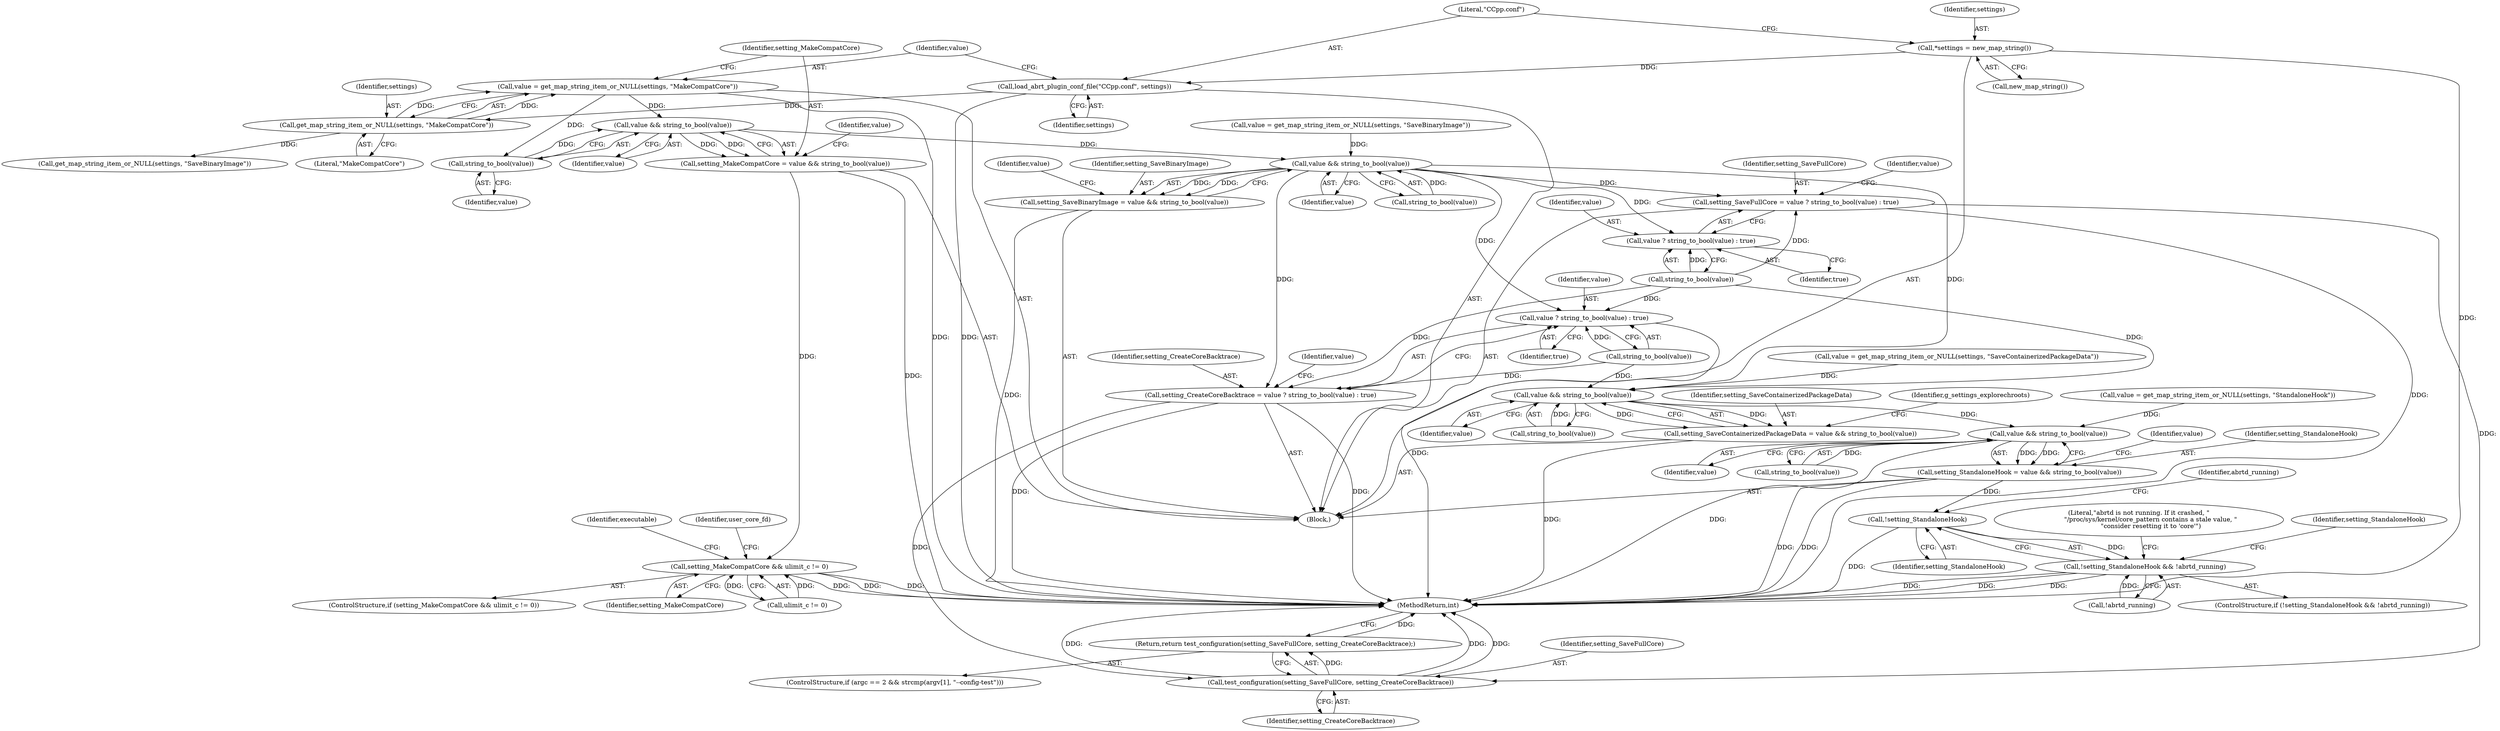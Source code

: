 digraph "0_abrt_3c1b60cfa62d39e5fff5a53a5bc53dae189e740e@pointer" {
"1000201" [label="(Call,value && string_to_bool(value))"];
"1000194" [label="(Call,value = get_map_string_item_or_NULL(settings, \"MakeCompatCore\"))"];
"1000196" [label="(Call,get_map_string_item_or_NULL(settings, \"MakeCompatCore\"))"];
"1000190" [label="(Call,load_abrt_plugin_conf_file(\"CCpp.conf\", settings))"];
"1000187" [label="(Call,*settings = new_map_string())"];
"1000203" [label="(Call,string_to_bool(value))"];
"1000199" [label="(Call,setting_MakeCompatCore = value && string_to_bool(value))"];
"1000562" [label="(Call,setting_MakeCompatCore && ulimit_c != 0)"];
"1000212" [label="(Call,value && string_to_bool(value))"];
"1000210" [label="(Call,setting_SaveBinaryImage = value && string_to_bool(value))"];
"1000221" [label="(Call,setting_SaveFullCore = value ? string_to_bool(value) : true)"];
"1000297" [label="(Call,test_configuration(setting_SaveFullCore, setting_CreateCoreBacktrace))"];
"1000296" [label="(Return,return test_configuration(setting_SaveFullCore, setting_CreateCoreBacktrace);)"];
"1000223" [label="(Call,value ? string_to_bool(value) : true)"];
"1000233" [label="(Call,setting_CreateCoreBacktrace = value ? string_to_bool(value) : true)"];
"1000235" [label="(Call,value ? string_to_bool(value) : true)"];
"1000247" [label="(Call,value && string_to_bool(value))"];
"1000245" [label="(Call,setting_SaveContainerizedPackageData = value && string_to_bool(value))"];
"1000269" [label="(Call,value && string_to_bool(value))"];
"1000267" [label="(Call,setting_StandaloneHook = value && string_to_bool(value))"];
"1000614" [label="(Call,!setting_StandaloneHook)"];
"1000613" [label="(Call,!setting_StandaloneHook && !abrtd_running)"];
"1000214" [label="(Call,string_to_bool(value))"];
"1000199" [label="(Call,setting_MakeCompatCore = value && string_to_bool(value))"];
"1000253" [label="(Identifier,g_settings_explorechroots)"];
"1000217" [label="(Identifier,value)"];
"1000269" [label="(Call,value && string_to_bool(value))"];
"1000267" [label="(Call,setting_StandaloneHook = value && string_to_bool(value))"];
"1000213" [label="(Identifier,value)"];
"1000297" [label="(Call,test_configuration(setting_SaveFullCore, setting_CreateCoreBacktrace))"];
"1000274" [label="(Identifier,value)"];
"1000211" [label="(Identifier,setting_SaveBinaryImage)"];
"1000562" [label="(Call,setting_MakeCompatCore && ulimit_c != 0)"];
"1000200" [label="(Identifier,setting_MakeCompatCore)"];
"1000246" [label="(Identifier,setting_SaveContainerizedPackageData)"];
"1000271" [label="(Call,string_to_bool(value))"];
"1000207" [label="(Call,get_map_string_item_or_NULL(settings, \"SaveBinaryImage\"))"];
"1000202" [label="(Identifier,value)"];
"1000245" [label="(Call,setting_SaveContainerizedPackageData = value && string_to_bool(value))"];
"1000286" [label="(ControlStructure,if (argc == 2 && strcmp(argv[1], \"--config-test\")))"];
"1000563" [label="(Identifier,setting_MakeCompatCore)"];
"1000268" [label="(Identifier,setting_StandaloneHook)"];
"1000235" [label="(Call,value ? string_to_bool(value) : true)"];
"1000580" [label="(Identifier,executable)"];
"1000298" [label="(Identifier,setting_SaveFullCore)"];
"1000212" [label="(Call,value && string_to_bool(value))"];
"1000203" [label="(Call,string_to_bool(value))"];
"1000613" [label="(Call,!setting_StandaloneHook && !abrtd_running)"];
"1000615" [label="(Identifier,setting_StandaloneHook)"];
"1000224" [label="(Identifier,value)"];
"1000201" [label="(Call,value && string_to_bool(value))"];
"1000262" [label="(Call,value = get_map_string_item_or_NULL(settings, \"StandaloneHook\"))"];
"1000616" [label="(Call,!abrtd_running)"];
"1000210" [label="(Call,setting_SaveBinaryImage = value && string_to_bool(value))"];
"1000568" [label="(Identifier,user_core_fd)"];
"1000249" [label="(Call,string_to_bool(value))"];
"1000296" [label="(Return,return test_configuration(setting_SaveFullCore, setting_CreateCoreBacktrace);)"];
"1000247" [label="(Call,value && string_to_bool(value))"];
"1000189" [label="(Call,new_map_string())"];
"1000206" [label="(Identifier,value)"];
"1000240" [label="(Call,value = get_map_string_item_or_NULL(settings, \"SaveContainerizedPackageData\"))"];
"1000241" [label="(Identifier,value)"];
"1000564" [label="(Call,ulimit_c != 0)"];
"1000237" [label="(Call,string_to_bool(value))"];
"1000270" [label="(Identifier,value)"];
"1000185" [label="(Block,)"];
"1000620" [label="(Literal,\"abrtd is not running. If it crashed, \"\n            \"/proc/sys/kernel/core_pattern contains a stale value, \"\n            \"consider resetting it to 'core'\")"];
"1000617" [label="(Identifier,abrtd_running)"];
"1000236" [label="(Identifier,value)"];
"1000627" [label="(Identifier,setting_StandaloneHook)"];
"1000198" [label="(Literal,\"MakeCompatCore\")"];
"1000233" [label="(Call,setting_CreateCoreBacktrace = value ? string_to_bool(value) : true)"];
"1000222" [label="(Identifier,setting_SaveFullCore)"];
"1000248" [label="(Identifier,value)"];
"1000299" [label="(Identifier,setting_CreateCoreBacktrace)"];
"1000612" [label="(ControlStructure,if (!setting_StandaloneHook && !abrtd_running))"];
"1000187" [label="(Call,*settings = new_map_string())"];
"1000191" [label="(Literal,\"CCpp.conf\")"];
"1000188" [label="(Identifier,settings)"];
"1000192" [label="(Identifier,settings)"];
"1000196" [label="(Call,get_map_string_item_or_NULL(settings, \"MakeCompatCore\"))"];
"1000223" [label="(Call,value ? string_to_bool(value) : true)"];
"1000190" [label="(Call,load_abrt_plugin_conf_file(\"CCpp.conf\", settings))"];
"1000227" [label="(Identifier,true)"];
"1000229" [label="(Identifier,value)"];
"1000225" [label="(Call,string_to_bool(value))"];
"1000204" [label="(Identifier,value)"];
"1000205" [label="(Call,value = get_map_string_item_or_NULL(settings, \"SaveBinaryImage\"))"];
"1000561" [label="(ControlStructure,if (setting_MakeCompatCore && ulimit_c != 0))"];
"1000234" [label="(Identifier,setting_CreateCoreBacktrace)"];
"1000197" [label="(Identifier,settings)"];
"1000239" [label="(Identifier,true)"];
"1000195" [label="(Identifier,value)"];
"1000614" [label="(Call,!setting_StandaloneHook)"];
"1000221" [label="(Call,setting_SaveFullCore = value ? string_to_bool(value) : true)"];
"1000194" [label="(Call,value = get_map_string_item_or_NULL(settings, \"MakeCompatCore\"))"];
"1001445" [label="(MethodReturn,int)"];
"1000201" -> "1000199"  [label="AST: "];
"1000201" -> "1000202"  [label="CFG: "];
"1000201" -> "1000203"  [label="CFG: "];
"1000202" -> "1000201"  [label="AST: "];
"1000203" -> "1000201"  [label="AST: "];
"1000199" -> "1000201"  [label="CFG: "];
"1000201" -> "1000199"  [label="DDG: "];
"1000201" -> "1000199"  [label="DDG: "];
"1000194" -> "1000201"  [label="DDG: "];
"1000203" -> "1000201"  [label="DDG: "];
"1000201" -> "1000212"  [label="DDG: "];
"1000194" -> "1000185"  [label="AST: "];
"1000194" -> "1000196"  [label="CFG: "];
"1000195" -> "1000194"  [label="AST: "];
"1000196" -> "1000194"  [label="AST: "];
"1000200" -> "1000194"  [label="CFG: "];
"1000194" -> "1001445"  [label="DDG: "];
"1000196" -> "1000194"  [label="DDG: "];
"1000196" -> "1000194"  [label="DDG: "];
"1000194" -> "1000203"  [label="DDG: "];
"1000196" -> "1000198"  [label="CFG: "];
"1000197" -> "1000196"  [label="AST: "];
"1000198" -> "1000196"  [label="AST: "];
"1000190" -> "1000196"  [label="DDG: "];
"1000196" -> "1000207"  [label="DDG: "];
"1000190" -> "1000185"  [label="AST: "];
"1000190" -> "1000192"  [label="CFG: "];
"1000191" -> "1000190"  [label="AST: "];
"1000192" -> "1000190"  [label="AST: "];
"1000195" -> "1000190"  [label="CFG: "];
"1000190" -> "1001445"  [label="DDG: "];
"1000187" -> "1000190"  [label="DDG: "];
"1000187" -> "1000185"  [label="AST: "];
"1000187" -> "1000189"  [label="CFG: "];
"1000188" -> "1000187"  [label="AST: "];
"1000189" -> "1000187"  [label="AST: "];
"1000191" -> "1000187"  [label="CFG: "];
"1000187" -> "1001445"  [label="DDG: "];
"1000203" -> "1000204"  [label="CFG: "];
"1000204" -> "1000203"  [label="AST: "];
"1000199" -> "1000185"  [label="AST: "];
"1000200" -> "1000199"  [label="AST: "];
"1000206" -> "1000199"  [label="CFG: "];
"1000199" -> "1001445"  [label="DDG: "];
"1000199" -> "1000562"  [label="DDG: "];
"1000562" -> "1000561"  [label="AST: "];
"1000562" -> "1000563"  [label="CFG: "];
"1000562" -> "1000564"  [label="CFG: "];
"1000563" -> "1000562"  [label="AST: "];
"1000564" -> "1000562"  [label="AST: "];
"1000568" -> "1000562"  [label="CFG: "];
"1000580" -> "1000562"  [label="CFG: "];
"1000562" -> "1001445"  [label="DDG: "];
"1000562" -> "1001445"  [label="DDG: "];
"1000562" -> "1001445"  [label="DDG: "];
"1000564" -> "1000562"  [label="DDG: "];
"1000564" -> "1000562"  [label="DDG: "];
"1000212" -> "1000210"  [label="AST: "];
"1000212" -> "1000213"  [label="CFG: "];
"1000212" -> "1000214"  [label="CFG: "];
"1000213" -> "1000212"  [label="AST: "];
"1000214" -> "1000212"  [label="AST: "];
"1000210" -> "1000212"  [label="CFG: "];
"1000212" -> "1000210"  [label="DDG: "];
"1000212" -> "1000210"  [label="DDG: "];
"1000205" -> "1000212"  [label="DDG: "];
"1000214" -> "1000212"  [label="DDG: "];
"1000212" -> "1000221"  [label="DDG: "];
"1000212" -> "1000223"  [label="DDG: "];
"1000212" -> "1000233"  [label="DDG: "];
"1000212" -> "1000235"  [label="DDG: "];
"1000212" -> "1000247"  [label="DDG: "];
"1000210" -> "1000185"  [label="AST: "];
"1000211" -> "1000210"  [label="AST: "];
"1000217" -> "1000210"  [label="CFG: "];
"1000210" -> "1001445"  [label="DDG: "];
"1000221" -> "1000185"  [label="AST: "];
"1000221" -> "1000223"  [label="CFG: "];
"1000222" -> "1000221"  [label="AST: "];
"1000223" -> "1000221"  [label="AST: "];
"1000229" -> "1000221"  [label="CFG: "];
"1000221" -> "1001445"  [label="DDG: "];
"1000225" -> "1000221"  [label="DDG: "];
"1000221" -> "1000297"  [label="DDG: "];
"1000297" -> "1000296"  [label="AST: "];
"1000297" -> "1000299"  [label="CFG: "];
"1000298" -> "1000297"  [label="AST: "];
"1000299" -> "1000297"  [label="AST: "];
"1000296" -> "1000297"  [label="CFG: "];
"1000297" -> "1001445"  [label="DDG: "];
"1000297" -> "1001445"  [label="DDG: "];
"1000297" -> "1001445"  [label="DDG: "];
"1000297" -> "1000296"  [label="DDG: "];
"1000233" -> "1000297"  [label="DDG: "];
"1000296" -> "1000286"  [label="AST: "];
"1001445" -> "1000296"  [label="CFG: "];
"1000296" -> "1001445"  [label="DDG: "];
"1000223" -> "1000225"  [label="CFG: "];
"1000223" -> "1000227"  [label="CFG: "];
"1000224" -> "1000223"  [label="AST: "];
"1000225" -> "1000223"  [label="AST: "];
"1000227" -> "1000223"  [label="AST: "];
"1000225" -> "1000223"  [label="DDG: "];
"1000233" -> "1000185"  [label="AST: "];
"1000233" -> "1000235"  [label="CFG: "];
"1000234" -> "1000233"  [label="AST: "];
"1000235" -> "1000233"  [label="AST: "];
"1000241" -> "1000233"  [label="CFG: "];
"1000233" -> "1001445"  [label="DDG: "];
"1000233" -> "1001445"  [label="DDG: "];
"1000237" -> "1000233"  [label="DDG: "];
"1000225" -> "1000233"  [label="DDG: "];
"1000235" -> "1000237"  [label="CFG: "];
"1000235" -> "1000239"  [label="CFG: "];
"1000236" -> "1000235"  [label="AST: "];
"1000237" -> "1000235"  [label="AST: "];
"1000239" -> "1000235"  [label="AST: "];
"1000235" -> "1001445"  [label="DDG: "];
"1000237" -> "1000235"  [label="DDG: "];
"1000225" -> "1000235"  [label="DDG: "];
"1000247" -> "1000245"  [label="AST: "];
"1000247" -> "1000248"  [label="CFG: "];
"1000247" -> "1000249"  [label="CFG: "];
"1000248" -> "1000247"  [label="AST: "];
"1000249" -> "1000247"  [label="AST: "];
"1000245" -> "1000247"  [label="CFG: "];
"1000247" -> "1000245"  [label="DDG: "];
"1000247" -> "1000245"  [label="DDG: "];
"1000249" -> "1000247"  [label="DDG: "];
"1000240" -> "1000247"  [label="DDG: "];
"1000237" -> "1000247"  [label="DDG: "];
"1000225" -> "1000247"  [label="DDG: "];
"1000247" -> "1000269"  [label="DDG: "];
"1000245" -> "1000185"  [label="AST: "];
"1000246" -> "1000245"  [label="AST: "];
"1000253" -> "1000245"  [label="CFG: "];
"1000245" -> "1001445"  [label="DDG: "];
"1000269" -> "1000267"  [label="AST: "];
"1000269" -> "1000270"  [label="CFG: "];
"1000269" -> "1000271"  [label="CFG: "];
"1000270" -> "1000269"  [label="AST: "];
"1000271" -> "1000269"  [label="AST: "];
"1000267" -> "1000269"  [label="CFG: "];
"1000269" -> "1001445"  [label="DDG: "];
"1000269" -> "1000267"  [label="DDG: "];
"1000269" -> "1000267"  [label="DDG: "];
"1000262" -> "1000269"  [label="DDG: "];
"1000271" -> "1000269"  [label="DDG: "];
"1000267" -> "1000185"  [label="AST: "];
"1000268" -> "1000267"  [label="AST: "];
"1000274" -> "1000267"  [label="CFG: "];
"1000267" -> "1001445"  [label="DDG: "];
"1000267" -> "1001445"  [label="DDG: "];
"1000267" -> "1000614"  [label="DDG: "];
"1000614" -> "1000613"  [label="AST: "];
"1000614" -> "1000615"  [label="CFG: "];
"1000615" -> "1000614"  [label="AST: "];
"1000617" -> "1000614"  [label="CFG: "];
"1000613" -> "1000614"  [label="CFG: "];
"1000614" -> "1001445"  [label="DDG: "];
"1000614" -> "1000613"  [label="DDG: "];
"1000613" -> "1000612"  [label="AST: "];
"1000613" -> "1000616"  [label="CFG: "];
"1000616" -> "1000613"  [label="AST: "];
"1000620" -> "1000613"  [label="CFG: "];
"1000627" -> "1000613"  [label="CFG: "];
"1000613" -> "1001445"  [label="DDG: "];
"1000613" -> "1001445"  [label="DDG: "];
"1000613" -> "1001445"  [label="DDG: "];
"1000616" -> "1000613"  [label="DDG: "];
}
